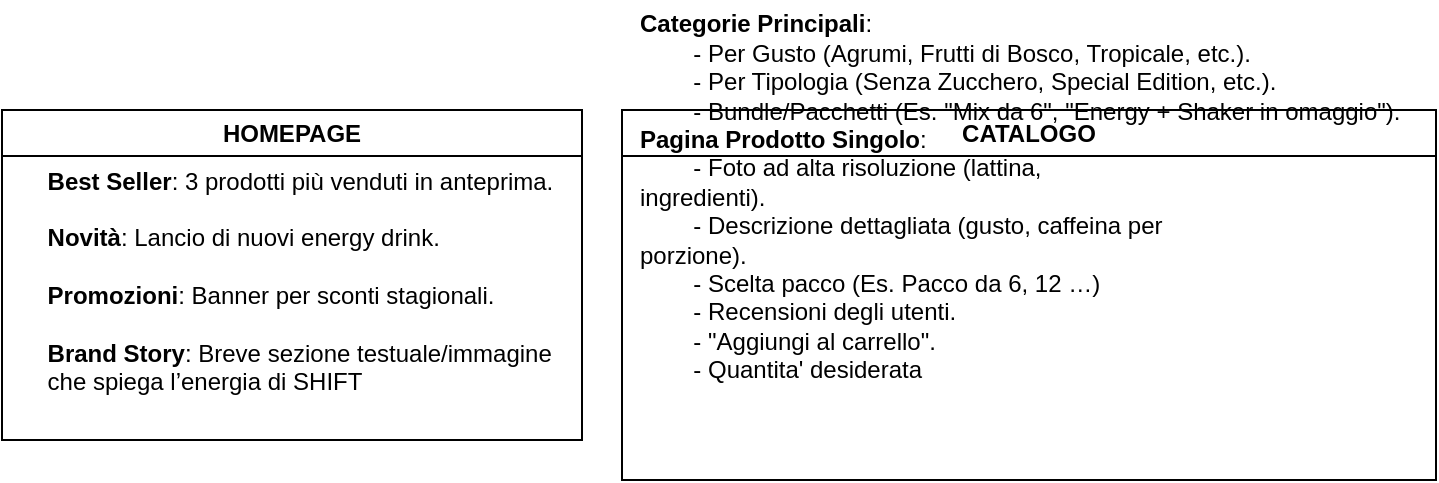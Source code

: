 <mxfile version="26.2.7">
  <diagram name="Pagina-1" id="zUYDE4qHQugAt0mT4nSd">
    <mxGraphModel dx="612" dy="386" grid="1" gridSize="10" guides="1" tooltips="1" connect="1" arrows="1" fold="1" page="1" pageScale="1" pageWidth="827" pageHeight="1169" math="0" shadow="0">
      <root>
        <mxCell id="0" />
        <mxCell id="1" parent="0" />
        <mxCell id="kE8zFRRbq13aS-98mcNo-1" value="HOMEPAGE" style="swimlane;whiteSpace=wrap;html=1;" vertex="1" parent="1">
          <mxGeometry x="110" y="70" width="290" height="165" as="geometry">
            <mxRectangle x="70" y="90" width="100" height="30" as="alternateBounds" />
          </mxGeometry>
        </mxCell>
        <mxCell id="kE8zFRRbq13aS-98mcNo-3" value="&lt;div align=&quot;left&quot;&gt;&lt;b&gt;&lt;span style=&quot;mso-ansi-language:IT&quot;&gt;Best Seller&lt;/span&gt;&lt;/b&gt;&lt;span style=&quot;mso-ansi-language:&lt;br/&gt;     IT&quot;&gt;: 3 prodotti più venduti in anteprima.&lt;/span&gt;&lt;b&gt;&lt;span style=&quot;mso-ansi-language:IT&quot;&gt;&lt;br&gt;&lt;/span&gt;&lt;/b&gt;&lt;/div&gt;&lt;div align=&quot;left&quot;&gt;&lt;b&gt;&lt;span style=&quot;mso-ansi-language:IT&quot;&gt;&lt;br&gt;&lt;/span&gt;&lt;/b&gt;&lt;/div&gt;&lt;div align=&quot;left&quot;&gt;&lt;b&gt;&lt;span style=&quot;mso-ansi-language:IT&quot;&gt;Novità&lt;/span&gt;&lt;/b&gt;&lt;span style=&quot;mso-ansi-language:&lt;br/&gt;     IT&quot;&gt;: Lancio di nuovi energy drink.&lt;/span&gt;&lt;/div&gt;&lt;div align=&quot;left&quot;&gt;&lt;b&gt;&lt;span style=&quot;mso-ansi-language:IT&quot;&gt;&lt;br&gt;&lt;/span&gt;&lt;/b&gt;&lt;/div&gt;&lt;div align=&quot;left&quot;&gt;&lt;b&gt;&lt;span style=&quot;mso-ansi-language:IT&quot;&gt;Promozioni&lt;/span&gt;&lt;/b&gt;&lt;span style=&quot;mso-ansi-language:&lt;br/&gt;     IT&quot;&gt;: Banner per sconti stagionali.&lt;/span&gt;&lt;/div&gt;&lt;div align=&quot;left&quot;&gt;&lt;b&gt;&lt;span style=&quot;mso-ansi-language:IT&quot;&gt;&lt;br&gt;&lt;/span&gt;&lt;/b&gt;&lt;/div&gt;&lt;div align=&quot;left&quot;&gt;&lt;b&gt;&lt;span style=&quot;mso-ansi-language:IT&quot;&gt;Brand Story&lt;/span&gt;&lt;/b&gt;&lt;span style=&quot;mso-ansi-language:&lt;br/&gt;     IT&quot;&gt;: Breve sezione testuale/immagine&amp;nbsp;&lt;/span&gt;&lt;/div&gt;&lt;div align=&quot;left&quot;&gt;&lt;span style=&quot;mso-ansi-language:&lt;br/&gt;     IT&quot;&gt;che spiega l’energia di SHIFT &lt;/span&gt;&lt;/div&gt;&lt;br&gt;&lt;div&gt;&lt;br&gt;&lt;/div&gt;" style="text;html=1;align=center;verticalAlign=middle;resizable=0;points=[];autosize=1;strokeColor=none;fillColor=none;" vertex="1" parent="kE8zFRRbq13aS-98mcNo-1">
          <mxGeometry x="10" y="20" width="280" height="160" as="geometry" />
        </mxCell>
        <mxCell id="kE8zFRRbq13aS-98mcNo-5" value="CATALOGO" style="swimlane;whiteSpace=wrap;html=1;" vertex="1" parent="1">
          <mxGeometry x="420" y="70" width="407" height="185" as="geometry">
            <mxRectangle x="70" y="90" width="100" height="30" as="alternateBounds" />
          </mxGeometry>
        </mxCell>
        <mxCell id="kE8zFRRbq13aS-98mcNo-6" value="&lt;div align=&quot;left&quot;&gt;&lt;b&gt;&lt;span style=&quot;mso-ansi-language:IT&quot;&gt;Categorie Principali&lt;/span&gt;&lt;/b&gt;&lt;span style=&quot;mso-ansi-language:IT&quot;&gt;:&lt;/span&gt;&lt;/div&gt;&lt;div align=&quot;left&quot;&gt;&lt;span style=&quot;white-space: pre;&quot;&gt;&#x9;&lt;/span&gt;&lt;span style=&quot;mso-ansi-language:IT&quot;&gt;- Per Gusto (Agrumi, Frutti di Bosco, &lt;/span&gt;&lt;span style=&quot;mso-ansi-language:IT&quot;&gt;Tropicale, etc.).&lt;/span&gt;&lt;/div&gt;&lt;div align=&quot;left&quot;&gt;&lt;span style=&quot;white-space: pre;&quot;&gt;&#x9;- &lt;/span&gt;&lt;span style=&quot;mso-ansi-language:IT&quot;&gt;Per Tipologia (Senza Zucchero, Special&lt;/span&gt;&lt;span style=&quot;mso-ansi-language:IT&quot;&gt; Edition, etc.).&lt;/span&gt;&lt;/div&gt;&lt;div align=&quot;left&quot;&gt;&lt;span style=&quot;white-space: pre;&quot;&gt;&#x9;&lt;/span&gt;&lt;span style=&quot;mso-ansi-language:IT&quot;&gt;- Bundle/Pacchetti (Es. &quot;Mix da 6&quot;, &lt;/span&gt;&lt;span style=&quot;mso-ansi-language:IT&quot;&gt;&quot;Energy + Shaker in omaggio&quot;).&lt;/span&gt;&lt;br&gt;&lt;/div&gt;&lt;div align=&quot;left&quot;&gt;&lt;b&gt;&lt;span style=&quot;mso-ansi-language:IT&quot;&gt;Pagina Prodotto Singolo&lt;/span&gt;&lt;/b&gt;&lt;span style=&quot;mso-ansi-language:IT&quot;&gt;:&lt;/span&gt;&lt;/div&gt;&lt;div align=&quot;left&quot;&gt;&lt;span style=&quot;mso-ansi-language:IT&quot;&gt;&lt;span style=&quot;white-space: pre;&quot;&gt;&#x9;&lt;/span&gt;- Foto ad alta risoluzione (lattina,&lt;br/&gt;      ingredienti).&lt;/span&gt;&lt;/div&gt;&lt;div align=&quot;left&quot;&gt;&lt;span style=&quot;mso-ansi-language:IT&quot;&gt;&lt;span style=&quot;white-space: pre;&quot;&gt;&#x9;&lt;/span&gt;- Descrizione dettagliata (gusto, caffeina per&lt;br/&gt;      porzione).&lt;/span&gt;&lt;/div&gt;&lt;div align=&quot;left&quot;&gt;&lt;span style=&quot;mso-ansi-language:IT&quot;&gt;&lt;span style=&quot;white-space: pre;&quot;&gt;&#x9;&lt;/span&gt;- Scelta pacco (Es. Pacco da 6, 12 …)&lt;/span&gt;&lt;/div&gt;&lt;div align=&quot;left&quot;&gt;&lt;span style=&quot;mso-ansi-language:IT&quot;&gt;&lt;span style=&quot;white-space: pre;&quot;&gt;&#x9;&lt;/span&gt;- Recensioni degli utenti.&lt;/span&gt;&lt;/div&gt;&lt;div align=&quot;left&quot;&gt;&lt;span style=&quot;mso-ansi-language:IT&quot;&gt;&lt;span style=&quot;white-space: pre;&quot;&gt;&#x9;&lt;/span&gt;- &quot;Aggiungi al carrello&quot;.&lt;/span&gt;&lt;/div&gt;&lt;div align=&quot;left&quot;&gt;&lt;span style=&quot;mso-ansi-language:IT&quot;&gt;&lt;span style=&quot;white-space: pre;&quot;&gt;&#x9;&lt;/span&gt;- Quantita&#39; desiderata&lt;/span&gt;&lt;/div&gt;&lt;div align=&quot;left&quot;&gt;&lt;span style=&quot;mso-ansi-language:IT&quot;&gt;&lt;br&gt;&lt;/span&gt;&lt;/div&gt;&lt;br/&gt;&lt;div&gt;&lt;br/&gt;&lt;/div&gt;" style="text;html=1;align=left;verticalAlign=middle;resizable=0;points=[];autosize=1;strokeColor=none;fillColor=none;" vertex="1" parent="kE8zFRRbq13aS-98mcNo-5">
          <mxGeometry x="7" y="-55" width="400" height="240" as="geometry" />
        </mxCell>
      </root>
    </mxGraphModel>
  </diagram>
</mxfile>
